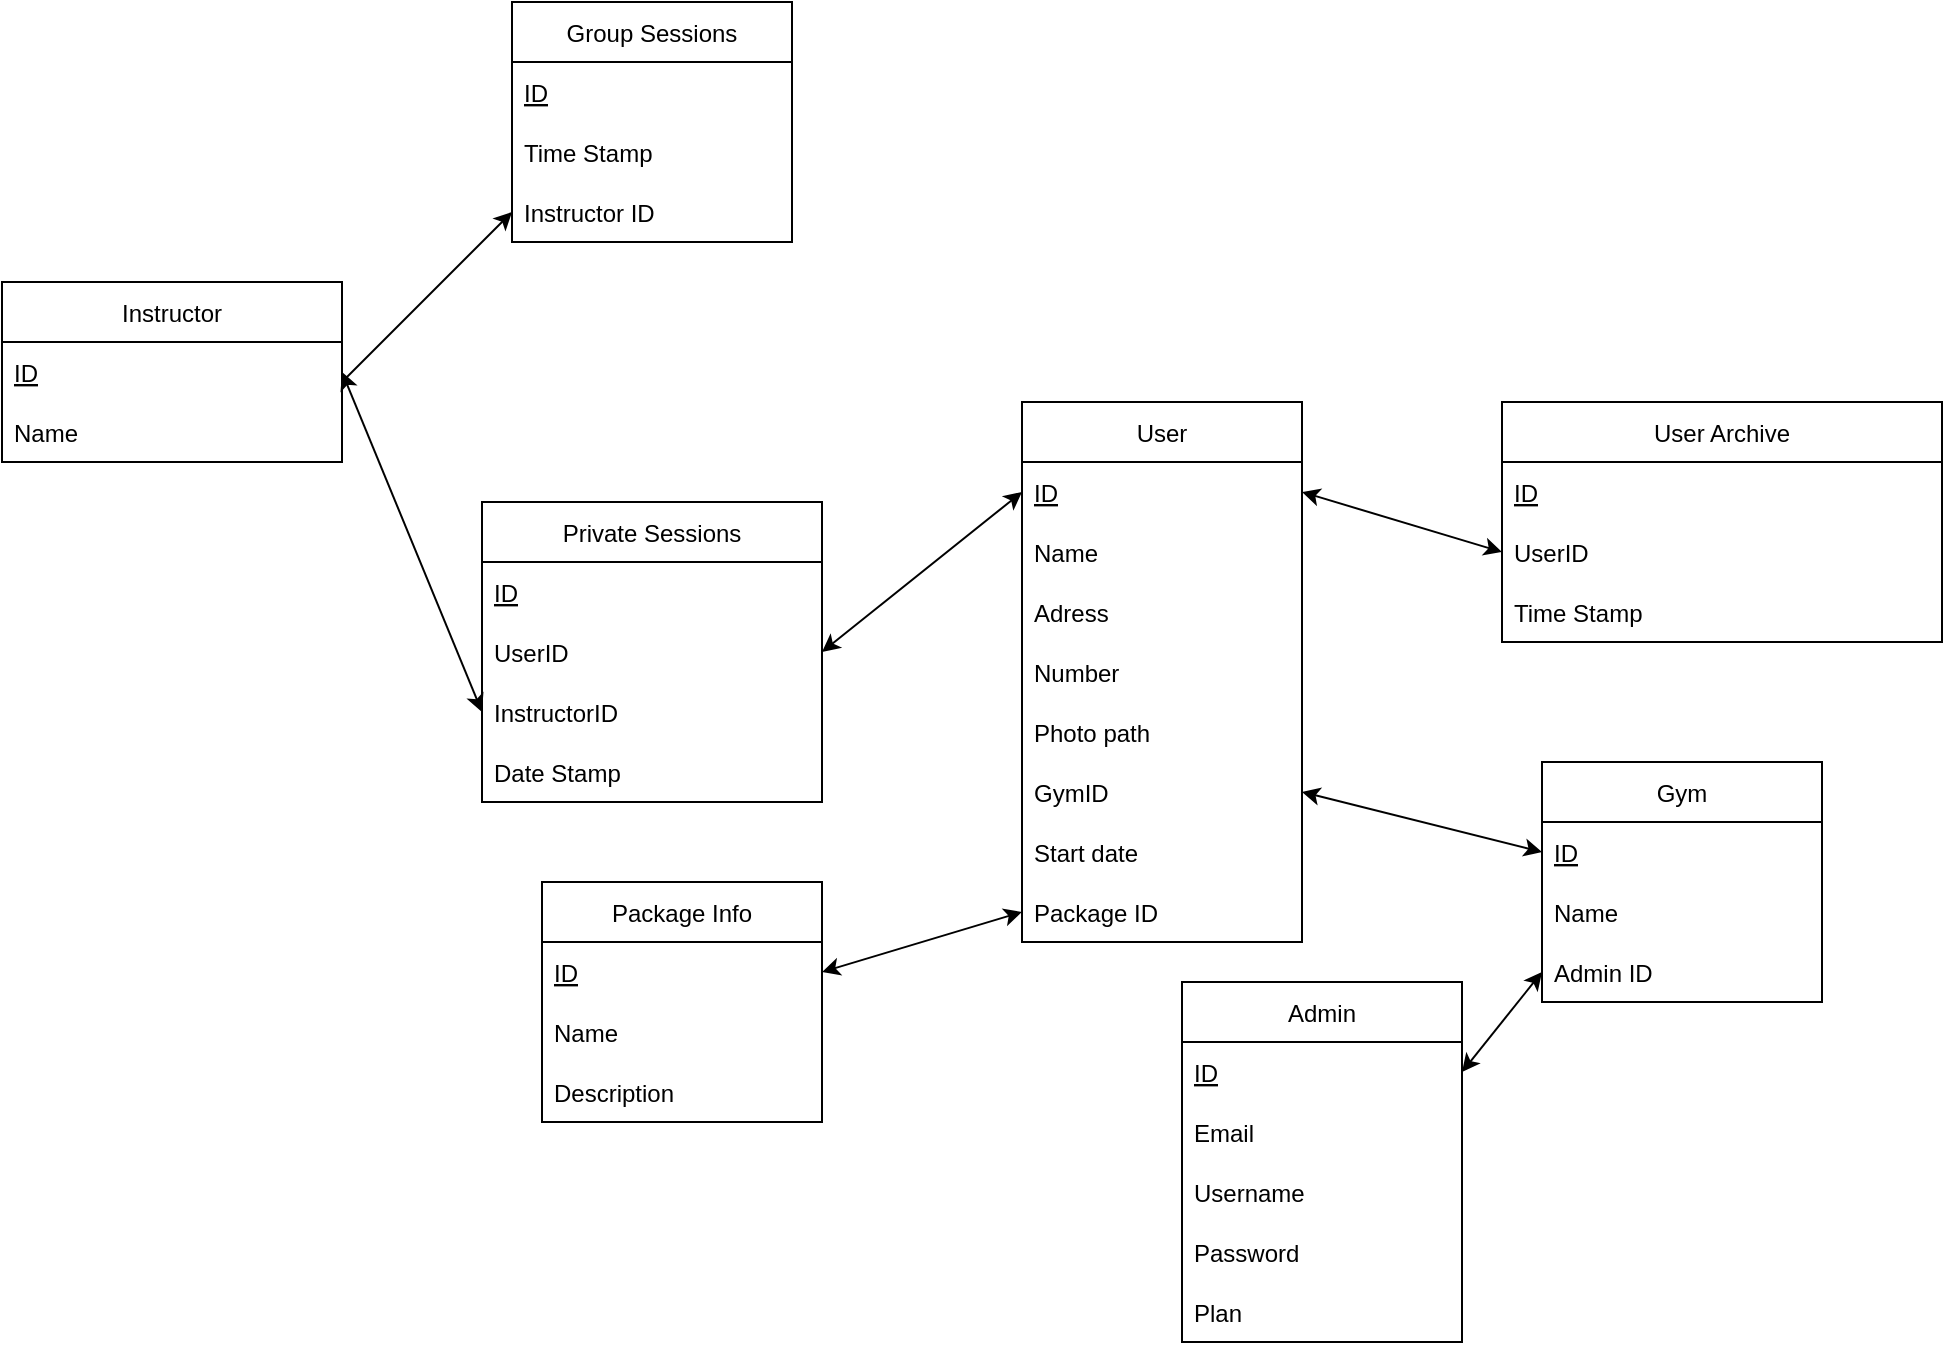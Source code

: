 <mxfile version="20.7.4" type="device"><diagram id="_wE4X1IALoatuDrJmbXj" name="Page-1"><mxGraphModel dx="2284" dy="1874" grid="1" gridSize="10" guides="1" tooltips="1" connect="1" arrows="1" fold="1" page="1" pageScale="1" pageWidth="850" pageHeight="1100" math="0" shadow="0"><root><mxCell id="0"/><mxCell id="1" parent="0"/><mxCell id="XGN1IkvJrTNwVDdcbdt2-2" value="User" style="swimlane;fontStyle=0;childLayout=stackLayout;horizontal=1;startSize=30;horizontalStack=0;resizeParent=1;resizeParentMax=0;resizeLast=0;collapsible=1;marginBottom=0;" parent="1" vertex="1"><mxGeometry x="130" y="100" width="140" height="270" as="geometry"/></mxCell><mxCell id="XGN1IkvJrTNwVDdcbdt2-3" value="ID" style="text;strokeColor=none;fillColor=none;align=left;verticalAlign=middle;spacingLeft=4;spacingRight=4;overflow=hidden;points=[[0,0.5],[1,0.5]];portConstraint=eastwest;rotatable=0;fontStyle=4" parent="XGN1IkvJrTNwVDdcbdt2-2" vertex="1"><mxGeometry y="30" width="140" height="30" as="geometry"/></mxCell><mxCell id="XGN1IkvJrTNwVDdcbdt2-4" value="Name" style="text;strokeColor=none;fillColor=none;align=left;verticalAlign=middle;spacingLeft=4;spacingRight=4;overflow=hidden;points=[[0,0.5],[1,0.5]];portConstraint=eastwest;rotatable=0;" parent="XGN1IkvJrTNwVDdcbdt2-2" vertex="1"><mxGeometry y="60" width="140" height="30" as="geometry"/></mxCell><mxCell id="XGN1IkvJrTNwVDdcbdt2-21" value="Adress" style="text;strokeColor=none;fillColor=none;align=left;verticalAlign=middle;spacingLeft=4;spacingRight=4;overflow=hidden;points=[[0,0.5],[1,0.5]];portConstraint=eastwest;rotatable=0;" parent="XGN1IkvJrTNwVDdcbdt2-2" vertex="1"><mxGeometry y="90" width="140" height="30" as="geometry"/></mxCell><mxCell id="XGN1IkvJrTNwVDdcbdt2-22" value="Number" style="text;strokeColor=none;fillColor=none;align=left;verticalAlign=middle;spacingLeft=4;spacingRight=4;overflow=hidden;points=[[0,0.5],[1,0.5]];portConstraint=eastwest;rotatable=0;" parent="XGN1IkvJrTNwVDdcbdt2-2" vertex="1"><mxGeometry y="120" width="140" height="30" as="geometry"/></mxCell><mxCell id="XGN1IkvJrTNwVDdcbdt2-20" value="Photo path" style="text;strokeColor=none;fillColor=none;align=left;verticalAlign=middle;spacingLeft=4;spacingRight=4;overflow=hidden;points=[[0,0.5],[1,0.5]];portConstraint=eastwest;rotatable=0;" parent="XGN1IkvJrTNwVDdcbdt2-2" vertex="1"><mxGeometry y="150" width="140" height="30" as="geometry"/></mxCell><mxCell id="XGN1IkvJrTNwVDdcbdt2-5" value="GymID" style="text;strokeColor=none;fillColor=none;align=left;verticalAlign=middle;spacingLeft=4;spacingRight=4;overflow=hidden;points=[[0,0.5],[1,0.5]];portConstraint=eastwest;rotatable=0;" parent="XGN1IkvJrTNwVDdcbdt2-2" vertex="1"><mxGeometry y="180" width="140" height="30" as="geometry"/></mxCell><mxCell id="XGN1IkvJrTNwVDdcbdt2-6" value="Start date" style="text;strokeColor=none;fillColor=none;align=left;verticalAlign=middle;spacingLeft=4;spacingRight=4;overflow=hidden;points=[[0,0.5],[1,0.5]];portConstraint=eastwest;rotatable=0;" parent="XGN1IkvJrTNwVDdcbdt2-2" vertex="1"><mxGeometry y="210" width="140" height="30" as="geometry"/></mxCell><mxCell id="XGN1IkvJrTNwVDdcbdt2-7" value="Package ID" style="text;strokeColor=none;fillColor=none;align=left;verticalAlign=middle;spacingLeft=4;spacingRight=4;overflow=hidden;points=[[0,0.5],[1,0.5]];portConstraint=eastwest;rotatable=0;" parent="XGN1IkvJrTNwVDdcbdt2-2" vertex="1"><mxGeometry y="240" width="140" height="30" as="geometry"/></mxCell><mxCell id="XGN1IkvJrTNwVDdcbdt2-8" value="Gym" style="swimlane;fontStyle=0;childLayout=stackLayout;horizontal=1;startSize=30;horizontalStack=0;resizeParent=1;resizeParentMax=0;resizeLast=0;collapsible=1;marginBottom=0;" parent="1" vertex="1"><mxGeometry x="390" y="280" width="140" height="120" as="geometry"/></mxCell><mxCell id="XGN1IkvJrTNwVDdcbdt2-9" value="ID" style="text;strokeColor=none;fillColor=none;align=left;verticalAlign=middle;spacingLeft=4;spacingRight=4;overflow=hidden;points=[[0,0.5],[1,0.5]];portConstraint=eastwest;rotatable=0;fontStyle=4" parent="XGN1IkvJrTNwVDdcbdt2-8" vertex="1"><mxGeometry y="30" width="140" height="30" as="geometry"/></mxCell><mxCell id="XGN1IkvJrTNwVDdcbdt2-10" value="Name" style="text;strokeColor=none;fillColor=none;align=left;verticalAlign=middle;spacingLeft=4;spacingRight=4;overflow=hidden;points=[[0,0.5],[1,0.5]];portConstraint=eastwest;rotatable=0;" parent="XGN1IkvJrTNwVDdcbdt2-8" vertex="1"><mxGeometry y="60" width="140" height="30" as="geometry"/></mxCell><mxCell id="o2mjx4UP4ayRFc0fYM0U-1" value="Admin ID" style="text;strokeColor=none;fillColor=none;align=left;verticalAlign=middle;spacingLeft=4;spacingRight=4;overflow=hidden;points=[[0,0.5],[1,0.5]];portConstraint=eastwest;rotatable=0;" vertex="1" parent="XGN1IkvJrTNwVDdcbdt2-8"><mxGeometry y="90" width="140" height="30" as="geometry"/></mxCell><mxCell id="XGN1IkvJrTNwVDdcbdt2-15" value="User Archive" style="swimlane;fontStyle=0;childLayout=stackLayout;horizontal=1;startSize=30;horizontalStack=0;resizeParent=1;resizeParentMax=0;resizeLast=0;collapsible=1;marginBottom=0;" parent="1" vertex="1"><mxGeometry x="370" y="100" width="220" height="120" as="geometry"><mxRectangle x="320" y="310" width="110" height="30" as="alternateBounds"/></mxGeometry></mxCell><mxCell id="XGN1IkvJrTNwVDdcbdt2-16" value="ID" style="text;strokeColor=none;fillColor=none;align=left;verticalAlign=middle;spacingLeft=4;spacingRight=4;overflow=hidden;points=[[0,0.5],[1,0.5]];portConstraint=eastwest;rotatable=0;fontStyle=4" parent="XGN1IkvJrTNwVDdcbdt2-15" vertex="1"><mxGeometry y="30" width="220" height="30" as="geometry"/></mxCell><mxCell id="XGN1IkvJrTNwVDdcbdt2-17" value="UserID" style="text;strokeColor=none;fillColor=none;align=left;verticalAlign=middle;spacingLeft=4;spacingRight=4;overflow=hidden;points=[[0,0.5],[1,0.5]];portConstraint=eastwest;rotatable=0;" parent="XGN1IkvJrTNwVDdcbdt2-15" vertex="1"><mxGeometry y="60" width="220" height="30" as="geometry"/></mxCell><mxCell id="XGN1IkvJrTNwVDdcbdt2-19" value="Time Stamp" style="text;strokeColor=none;fillColor=none;align=left;verticalAlign=middle;spacingLeft=4;spacingRight=4;overflow=hidden;points=[[0,0.5],[1,0.5]];portConstraint=eastwest;rotatable=0;" parent="XGN1IkvJrTNwVDdcbdt2-15" vertex="1"><mxGeometry y="90" width="220" height="30" as="geometry"/></mxCell><mxCell id="XGN1IkvJrTNwVDdcbdt2-31" value="Private Sessions" style="swimlane;fontStyle=0;childLayout=stackLayout;horizontal=1;startSize=30;horizontalStack=0;resizeParent=1;resizeParentMax=0;resizeLast=0;collapsible=1;marginBottom=0;" parent="1" vertex="1"><mxGeometry x="-140" y="150" width="170" height="150" as="geometry"/></mxCell><mxCell id="XGN1IkvJrTNwVDdcbdt2-33" value="ID" style="text;strokeColor=none;fillColor=none;align=left;verticalAlign=middle;spacingLeft=4;spacingRight=4;overflow=hidden;points=[[0,0.5],[1,0.5]];portConstraint=eastwest;rotatable=0;fontStyle=4" parent="XGN1IkvJrTNwVDdcbdt2-31" vertex="1"><mxGeometry y="30" width="170" height="30" as="geometry"/></mxCell><mxCell id="XGN1IkvJrTNwVDdcbdt2-34" value="UserID" style="text;strokeColor=none;fillColor=none;align=left;verticalAlign=middle;spacingLeft=4;spacingRight=4;overflow=hidden;points=[[0,0.5],[1,0.5]];portConstraint=eastwest;rotatable=0;" parent="XGN1IkvJrTNwVDdcbdt2-31" vertex="1"><mxGeometry y="60" width="170" height="30" as="geometry"/></mxCell><mxCell id="XGN1IkvJrTNwVDdcbdt2-36" value="InstructorID" style="text;strokeColor=none;fillColor=none;align=left;verticalAlign=middle;spacingLeft=4;spacingRight=4;overflow=hidden;points=[[0,0.5],[1,0.5]];portConstraint=eastwest;rotatable=0;" parent="XGN1IkvJrTNwVDdcbdt2-31" vertex="1"><mxGeometry y="90" width="170" height="30" as="geometry"/></mxCell><mxCell id="XGN1IkvJrTNwVDdcbdt2-35" value="Date Stamp" style="text;strokeColor=none;fillColor=none;align=left;verticalAlign=middle;spacingLeft=4;spacingRight=4;overflow=hidden;points=[[0,0.5],[1,0.5]];portConstraint=eastwest;rotatable=0;" parent="XGN1IkvJrTNwVDdcbdt2-31" vertex="1"><mxGeometry y="120" width="170" height="30" as="geometry"/></mxCell><mxCell id="XGN1IkvJrTNwVDdcbdt2-42" value="Instructor" style="swimlane;fontStyle=0;childLayout=stackLayout;horizontal=1;startSize=30;horizontalStack=0;resizeParent=1;resizeParentMax=0;resizeLast=0;collapsible=1;marginBottom=0;" parent="1" vertex="1"><mxGeometry x="-380" y="40" width="170" height="90" as="geometry"/></mxCell><mxCell id="XGN1IkvJrTNwVDdcbdt2-43" value="ID" style="text;strokeColor=none;fillColor=none;align=left;verticalAlign=middle;spacingLeft=4;spacingRight=4;overflow=hidden;points=[[0,0.5],[1,0.5]];portConstraint=eastwest;rotatable=0;fontStyle=4" parent="XGN1IkvJrTNwVDdcbdt2-42" vertex="1"><mxGeometry y="30" width="170" height="30" as="geometry"/></mxCell><mxCell id="XGN1IkvJrTNwVDdcbdt2-44" value="Name" style="text;strokeColor=none;fillColor=none;align=left;verticalAlign=middle;spacingLeft=4;spacingRight=4;overflow=hidden;points=[[0,0.5],[1,0.5]];portConstraint=eastwest;rotatable=0;" parent="XGN1IkvJrTNwVDdcbdt2-42" vertex="1"><mxGeometry y="60" width="170" height="30" as="geometry"/></mxCell><mxCell id="XGN1IkvJrTNwVDdcbdt2-53" value="Group Sessions" style="swimlane;fontStyle=0;childLayout=stackLayout;horizontal=1;startSize=30;horizontalStack=0;resizeParent=1;resizeParentMax=0;resizeLast=0;collapsible=1;marginBottom=0;" parent="1" vertex="1"><mxGeometry x="-125" y="-100" width="140" height="120" as="geometry"/></mxCell><mxCell id="XGN1IkvJrTNwVDdcbdt2-54" value="ID" style="text;strokeColor=none;fillColor=none;align=left;verticalAlign=middle;spacingLeft=4;spacingRight=4;overflow=hidden;points=[[0,0.5],[1,0.5]];portConstraint=eastwest;rotatable=0;fontStyle=4" parent="XGN1IkvJrTNwVDdcbdt2-53" vertex="1"><mxGeometry y="30" width="140" height="30" as="geometry"/></mxCell><mxCell id="XGN1IkvJrTNwVDdcbdt2-55" value="Time Stamp" style="text;strokeColor=none;fillColor=none;align=left;verticalAlign=middle;spacingLeft=4;spacingRight=4;overflow=hidden;points=[[0,0.5],[1,0.5]];portConstraint=eastwest;rotatable=0;" parent="XGN1IkvJrTNwVDdcbdt2-53" vertex="1"><mxGeometry y="60" width="140" height="30" as="geometry"/></mxCell><mxCell id="XGN1IkvJrTNwVDdcbdt2-56" value="Instructor ID" style="text;strokeColor=none;fillColor=none;align=left;verticalAlign=middle;spacingLeft=4;spacingRight=4;overflow=hidden;points=[[0,0.5],[1,0.5]];portConstraint=eastwest;rotatable=0;" parent="XGN1IkvJrTNwVDdcbdt2-53" vertex="1"><mxGeometry y="90" width="140" height="30" as="geometry"/></mxCell><mxCell id="XGN1IkvJrTNwVDdcbdt2-57" value="" style="endArrow=classic;html=1;rounded=0;entryX=0;entryY=0.5;entryDx=0;entryDy=0;" parent="1" target="XGN1IkvJrTNwVDdcbdt2-56" edge="1"><mxGeometry width="50" height="50" relative="1" as="geometry"><mxPoint x="-210" y="90" as="sourcePoint"/><mxPoint x="-260" y="-70" as="targetPoint"/></mxGeometry></mxCell><mxCell id="FnAGmUk-oUDiXGkKT-MK-1" value="Admin" style="swimlane;fontStyle=0;childLayout=stackLayout;horizontal=1;startSize=30;horizontalStack=0;resizeParent=1;resizeParentMax=0;resizeLast=0;collapsible=1;marginBottom=0;" parent="1" vertex="1"><mxGeometry x="210" y="390" width="140" height="180" as="geometry"/></mxCell><mxCell id="o2mjx4UP4ayRFc0fYM0U-2" value="ID" style="text;strokeColor=none;fillColor=none;align=left;verticalAlign=middle;spacingLeft=4;spacingRight=4;overflow=hidden;points=[[0,0.5],[1,0.5]];portConstraint=eastwest;rotatable=0;fontStyle=4" vertex="1" parent="FnAGmUk-oUDiXGkKT-MK-1"><mxGeometry y="30" width="140" height="30" as="geometry"/></mxCell><mxCell id="oYCPmytD_4Bx2WNHWxog-3" value="Email" style="text;strokeColor=none;fillColor=none;align=left;verticalAlign=middle;spacingLeft=4;spacingRight=4;overflow=hidden;points=[[0,0.5],[1,0.5]];portConstraint=eastwest;rotatable=0;" parent="FnAGmUk-oUDiXGkKT-MK-1" vertex="1"><mxGeometry y="60" width="140" height="30" as="geometry"/></mxCell><mxCell id="FnAGmUk-oUDiXGkKT-MK-3" value="Username" style="text;strokeColor=none;fillColor=none;align=left;verticalAlign=middle;spacingLeft=4;spacingRight=4;overflow=hidden;points=[[0,0.5],[1,0.5]];portConstraint=eastwest;rotatable=0;" parent="FnAGmUk-oUDiXGkKT-MK-1" vertex="1"><mxGeometry y="90" width="140" height="30" as="geometry"/></mxCell><mxCell id="FnAGmUk-oUDiXGkKT-MK-4" value="Password" style="text;strokeColor=none;fillColor=none;align=left;verticalAlign=middle;spacingLeft=4;spacingRight=4;overflow=hidden;points=[[0,0.5],[1,0.5]];portConstraint=eastwest;rotatable=0;" parent="FnAGmUk-oUDiXGkKT-MK-1" vertex="1"><mxGeometry y="120" width="140" height="30" as="geometry"/></mxCell><mxCell id="24J5E8BH5dLrfwvgx7Mt-1" value="Plan" style="text;strokeColor=none;fillColor=none;align=left;verticalAlign=middle;spacingLeft=4;spacingRight=4;overflow=hidden;points=[[0,0.5],[1,0.5]];portConstraint=eastwest;rotatable=0;" parent="FnAGmUk-oUDiXGkKT-MK-1" vertex="1"><mxGeometry y="150" width="140" height="30" as="geometry"/></mxCell><mxCell id="5eMV5tlaxI1MDFOnkvHB-1" value="Package Info" style="swimlane;fontStyle=0;childLayout=stackLayout;horizontal=1;startSize=30;horizontalStack=0;resizeParent=1;resizeParentMax=0;resizeLast=0;collapsible=1;marginBottom=0;" parent="1" vertex="1"><mxGeometry x="-110" y="340" width="140" height="120" as="geometry"/></mxCell><mxCell id="5eMV5tlaxI1MDFOnkvHB-2" value="ID" style="text;strokeColor=none;fillColor=none;align=left;verticalAlign=middle;spacingLeft=4;spacingRight=4;overflow=hidden;points=[[0,0.5],[1,0.5]];portConstraint=eastwest;rotatable=0;fontStyle=4" parent="5eMV5tlaxI1MDFOnkvHB-1" vertex="1"><mxGeometry y="30" width="140" height="30" as="geometry"/></mxCell><mxCell id="5eMV5tlaxI1MDFOnkvHB-3" value="Name" style="text;strokeColor=none;fillColor=none;align=left;verticalAlign=middle;spacingLeft=4;spacingRight=4;overflow=hidden;points=[[0,0.5],[1,0.5]];portConstraint=eastwest;rotatable=0;" parent="5eMV5tlaxI1MDFOnkvHB-1" vertex="1"><mxGeometry y="60" width="140" height="30" as="geometry"/></mxCell><mxCell id="5eMV5tlaxI1MDFOnkvHB-4" value="Description" style="text;strokeColor=none;fillColor=none;align=left;verticalAlign=middle;spacingLeft=4;spacingRight=4;overflow=hidden;points=[[0,0.5],[1,0.5]];portConstraint=eastwest;rotatable=0;" parent="5eMV5tlaxI1MDFOnkvHB-1" vertex="1"><mxGeometry y="90" width="140" height="30" as="geometry"/></mxCell><mxCell id="o2mjx4UP4ayRFc0fYM0U-3" value="" style="endArrow=classic;startArrow=classic;html=1;rounded=0;exitX=1;exitY=0.5;exitDx=0;exitDy=0;entryX=0;entryY=0.5;entryDx=0;entryDy=0;" edge="1" parent="1" source="o2mjx4UP4ayRFc0fYM0U-2" target="o2mjx4UP4ayRFc0fYM0U-1"><mxGeometry width="50" height="50" relative="1" as="geometry"><mxPoint x="410" y="510" as="sourcePoint"/><mxPoint x="460" y="460" as="targetPoint"/></mxGeometry></mxCell><mxCell id="o2mjx4UP4ayRFc0fYM0U-5" value="" style="endArrow=classic;startArrow=classic;html=1;rounded=0;entryX=0;entryY=0.5;entryDx=0;entryDy=0;exitX=1;exitY=0.5;exitDx=0;exitDy=0;" edge="1" parent="1" source="XGN1IkvJrTNwVDdcbdt2-5" target="XGN1IkvJrTNwVDdcbdt2-9"><mxGeometry width="50" height="50" relative="1" as="geometry"><mxPoint x="310" y="280" as="sourcePoint"/><mxPoint x="360" y="230" as="targetPoint"/></mxGeometry></mxCell><mxCell id="o2mjx4UP4ayRFc0fYM0U-6" value="" style="endArrow=classic;startArrow=classic;html=1;rounded=0;entryX=0;entryY=0.5;entryDx=0;entryDy=0;exitX=1;exitY=0.5;exitDx=0;exitDy=0;" edge="1" parent="1" source="XGN1IkvJrTNwVDdcbdt2-3" target="XGN1IkvJrTNwVDdcbdt2-17"><mxGeometry width="50" height="50" relative="1" as="geometry"><mxPoint x="320" y="270" as="sourcePoint"/><mxPoint x="370" y="220" as="targetPoint"/></mxGeometry></mxCell><mxCell id="o2mjx4UP4ayRFc0fYM0U-7" value="" style="endArrow=classic;startArrow=classic;html=1;rounded=0;entryX=0;entryY=0.5;entryDx=0;entryDy=0;exitX=1;exitY=0.5;exitDx=0;exitDy=0;" edge="1" parent="1" source="XGN1IkvJrTNwVDdcbdt2-34" target="XGN1IkvJrTNwVDdcbdt2-3"><mxGeometry width="50" height="50" relative="1" as="geometry"><mxPoint x="20" y="130" as="sourcePoint"/><mxPoint x="70" y="80" as="targetPoint"/></mxGeometry></mxCell><mxCell id="o2mjx4UP4ayRFc0fYM0U-8" value="" style="endArrow=classic;startArrow=classic;html=1;rounded=0;entryX=0;entryY=0.5;entryDx=0;entryDy=0;exitX=1;exitY=0.5;exitDx=0;exitDy=0;" edge="1" parent="1" source="XGN1IkvJrTNwVDdcbdt2-43" target="XGN1IkvJrTNwVDdcbdt2-36"><mxGeometry width="50" height="50" relative="1" as="geometry"><mxPoint x="-240" y="280" as="sourcePoint"/><mxPoint x="-190" y="230" as="targetPoint"/></mxGeometry></mxCell><mxCell id="o2mjx4UP4ayRFc0fYM0U-9" value="" style="endArrow=classic;startArrow=classic;html=1;rounded=0;entryX=0;entryY=0.5;entryDx=0;entryDy=0;exitX=1;exitY=0.5;exitDx=0;exitDy=0;" edge="1" parent="1" source="5eMV5tlaxI1MDFOnkvHB-2" target="XGN1IkvJrTNwVDdcbdt2-7"><mxGeometry width="50" height="50" relative="1" as="geometry"><mxPoint x="60" y="450" as="sourcePoint"/><mxPoint x="110" y="400" as="targetPoint"/></mxGeometry></mxCell></root></mxGraphModel></diagram></mxfile>